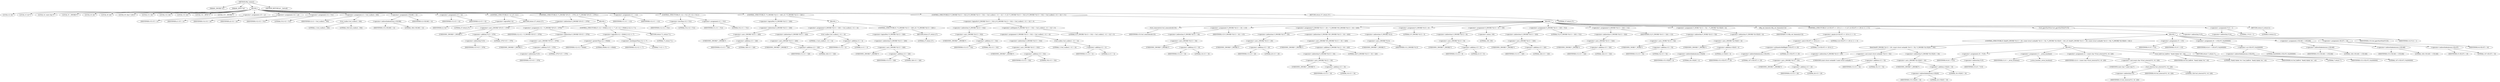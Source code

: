 digraph tftp_connect {  
"1000113" [label = "(METHOD,tftp_connect)" ]
"1000114" [label = "(PARAM,_DWORD *a1)" ]
"1000115" [label = "(PARAM,_BYTE *a2)" ]
"1000116" [label = "(BLOCK,,)" ]
"1000117" [label = "(LOCAL,v2: int)" ]
"1000118" [label = "(LOCAL,v3: int *)" ]
"1000119" [label = "(LOCAL,v4: const char *)" ]
"1000120" [label = "(LOCAL,v5: _DWORD *)" ]
"1000121" [label = "(LOCAL,v6: int)" ]
"1000122" [label = "(LOCAL,v8: int)" ]
"1000123" [label = "(LOCAL,v9: char [ 128 ])" ]
"1000124" [label = "(LOCAL,v11: int)" ]
"1000125" [label = "(LOCAL,v12: int)" ]
"1000126" [label = "(LOCAL,v13: int)" ]
"1000127" [label = "(LOCAL,v14: _BYTE *)" ]
"1000128" [label = "(LOCAL,v15: _DWORD *)" ]
"1000129" [label = "(<operator>.assignment,v15 = a1)" ]
"1000130" [label = "(IDENTIFIER,v15,v15 = a1)" ]
"1000131" [label = "(IDENTIFIER,a1,v15 = a1)" ]
"1000132" [label = "(<operator>.assignment,v14 = a2)" ]
"1000133" [label = "(IDENTIFIER,v14,v14 = a2)" ]
"1000134" [label = "(IDENTIFIER,a2,v14 = a2)" ]
"1000135" [label = "(<operator>.assignment,v12 = 512)" ]
"1000136" [label = "(IDENTIFIER,v12,v12 = 512)" ]
"1000137" [label = "(LITERAL,512,v12 = 512)" ]
"1000138" [label = "(<operator>.assignment,v2 = Curl_ccalloc(1, 336))" ]
"1000139" [label = "(IDENTIFIER,v2,v2 = Curl_ccalloc(1, 336))" ]
"1000140" [label = "(Curl_ccalloc,Curl_ccalloc(1, 336))" ]
"1000141" [label = "(LITERAL,1,Curl_ccalloc(1, 336))" ]
"1000142" [label = "(LITERAL,336,Curl_ccalloc(1, 336))" ]
"1000143" [label = "(<operator>.assignment,v15[188] = v2)" ]
"1000144" [label = "(<operator>.indirectIndexAccess,v15[188])" ]
"1000145" [label = "(IDENTIFIER,v15,v15[188] = v2)" ]
"1000146" [label = "(LITERAL,188,v15[188] = v2)" ]
"1000147" [label = "(IDENTIFIER,v2,v15[188] = v2)" ]
"1000148" [label = "(<operator>.assignment,v13 = v2)" ]
"1000149" [label = "(IDENTIFIER,v13,v13 = v2)" ]
"1000150" [label = "(IDENTIFIER,v2,v13 = v2)" ]
"1000151" [label = "(CONTROL_STRUCTURE,if ( !v2 ),if ( !v2 ))" ]
"1000152" [label = "(<operator>.logicalNot,!v2)" ]
"1000153" [label = "(IDENTIFIER,v2,!v2)" ]
"1000154" [label = "(RETURN,return 27;,return 27;)" ]
"1000155" [label = "(LITERAL,27,return 27;)" ]
"1000156" [label = "(CONTROL_STRUCTURE,if ( *(_DWORD *)(*v15 + 1576) ),if ( *(_DWORD *)(*v15 + 1576) ))" ]
"1000157" [label = "(<operator>.indirection,*(_DWORD *)(*v15 + 1576))" ]
"1000158" [label = "(<operator>.cast,(_DWORD *)(*v15 + 1576))" ]
"1000159" [label = "(UNKNOWN,_DWORD *,_DWORD *)" ]
"1000160" [label = "(<operator>.addition,*v15 + 1576)" ]
"1000161" [label = "(<operator>.indirection,*v15)" ]
"1000162" [label = "(IDENTIFIER,v15,*v15 + 1576)" ]
"1000163" [label = "(LITERAL,1576,*v15 + 1576)" ]
"1000164" [label = "(BLOCK,,)" ]
"1000165" [label = "(<operator>.assignment,v12 = *(_DWORD *)(*v15 + 1576))" ]
"1000166" [label = "(IDENTIFIER,v12,v12 = *(_DWORD *)(*v15 + 1576))" ]
"1000167" [label = "(<operator>.indirection,*(_DWORD *)(*v15 + 1576))" ]
"1000168" [label = "(<operator>.cast,(_DWORD *)(*v15 + 1576))" ]
"1000169" [label = "(UNKNOWN,_DWORD *,_DWORD *)" ]
"1000170" [label = "(<operator>.addition,*v15 + 1576)" ]
"1000171" [label = "(<operator>.indirection,*v15)" ]
"1000172" [label = "(IDENTIFIER,v15,*v15 + 1576)" ]
"1000173" [label = "(LITERAL,1576,*v15 + 1576)" ]
"1000174" [label = "(CONTROL_STRUCTURE,if ( v12 > 65464 || v12 <= 7 ),if ( v12 > 65464 || v12 <= 7 ))" ]
"1000175" [label = "(<operator>.logicalOr,v12 > 65464 || v12 <= 7)" ]
"1000176" [label = "(<operator>.greaterThan,v12 > 65464)" ]
"1000177" [label = "(IDENTIFIER,v12,v12 > 65464)" ]
"1000178" [label = "(LITERAL,65464,v12 > 65464)" ]
"1000179" [label = "(<operator>.lessEqualsThan,v12 <= 7)" ]
"1000180" [label = "(IDENTIFIER,v12,v12 <= 7)" ]
"1000181" [label = "(LITERAL,7,v12 <= 7)" ]
"1000182" [label = "(RETURN,return 71;,return 71;)" ]
"1000183" [label = "(LITERAL,71,return 71;)" ]
"1000184" [label = "(<operator>.assignment,v11 = v12)" ]
"1000185" [label = "(IDENTIFIER,v11,v11 = v12)" ]
"1000186" [label = "(IDENTIFIER,v12,v11 = v12)" ]
"1000187" [label = "(CONTROL_STRUCTURE,if ( v12 < 512 ),if ( v12 < 512 ))" ]
"1000188" [label = "(<operator>.lessThan,v12 < 512)" ]
"1000189" [label = "(IDENTIFIER,v12,v12 < 512)" ]
"1000190" [label = "(LITERAL,512,v12 < 512)" ]
"1000191" [label = "(<operator>.assignment,v11 = 512)" ]
"1000192" [label = "(IDENTIFIER,v11,v11 = 512)" ]
"1000193" [label = "(LITERAL,512,v11 = 512)" ]
"1000194" [label = "(CONTROL_STRUCTURE,if ( !*(_DWORD *)(v13 + 328) ),if ( !*(_DWORD *)(v13 + 328) ))" ]
"1000195" [label = "(<operator>.logicalNot,!*(_DWORD *)(v13 + 328))" ]
"1000196" [label = "(<operator>.indirection,*(_DWORD *)(v13 + 328))" ]
"1000197" [label = "(<operator>.cast,(_DWORD *)(v13 + 328))" ]
"1000198" [label = "(UNKNOWN,_DWORD *,_DWORD *)" ]
"1000199" [label = "(<operator>.addition,v13 + 328)" ]
"1000200" [label = "(IDENTIFIER,v13,v13 + 328)" ]
"1000201" [label = "(LITERAL,328,v13 + 328)" ]
"1000202" [label = "(BLOCK,,)" ]
"1000203" [label = "(<operator>.assignment,*(_DWORD *)(v13 + 328) = Curl_ccalloc(1, v11 + 4))" ]
"1000204" [label = "(<operator>.indirection,*(_DWORD *)(v13 + 328))" ]
"1000205" [label = "(<operator>.cast,(_DWORD *)(v13 + 328))" ]
"1000206" [label = "(UNKNOWN,_DWORD *,_DWORD *)" ]
"1000207" [label = "(<operator>.addition,v13 + 328)" ]
"1000208" [label = "(IDENTIFIER,v13,v13 + 328)" ]
"1000209" [label = "(LITERAL,328,v13 + 328)" ]
"1000210" [label = "(Curl_ccalloc,Curl_ccalloc(1, v11 + 4))" ]
"1000211" [label = "(LITERAL,1,Curl_ccalloc(1, v11 + 4))" ]
"1000212" [label = "(<operator>.addition,v11 + 4)" ]
"1000213" [label = "(IDENTIFIER,v11,v11 + 4)" ]
"1000214" [label = "(LITERAL,4,v11 + 4)" ]
"1000215" [label = "(CONTROL_STRUCTURE,if ( !*(_DWORD *)(v13 + 328) ),if ( !*(_DWORD *)(v13 + 328) ))" ]
"1000216" [label = "(<operator>.logicalNot,!*(_DWORD *)(v13 + 328))" ]
"1000217" [label = "(<operator>.indirection,*(_DWORD *)(v13 + 328))" ]
"1000218" [label = "(<operator>.cast,(_DWORD *)(v13 + 328))" ]
"1000219" [label = "(UNKNOWN,_DWORD *,_DWORD *)" ]
"1000220" [label = "(<operator>.addition,v13 + 328)" ]
"1000221" [label = "(IDENTIFIER,v13,v13 + 328)" ]
"1000222" [label = "(LITERAL,328,v13 + 328)" ]
"1000223" [label = "(RETURN,return 27;,return 27;)" ]
"1000224" [label = "(LITERAL,27,return 27;)" ]
"1000225" [label = "(CONTROL_STRUCTURE,if ( *(_DWORD *)(v13 + 332) || (*(_DWORD *)(v13 + 332) = Curl_ccalloc(1, v11 + 4)) != 0 ),if ( *(_DWORD *)(v13 + 332) || (*(_DWORD *)(v13 + 332) = Curl_ccalloc(1, v11 + 4)) != 0 ))" ]
"1000226" [label = "(<operator>.logicalOr,*(_DWORD *)(v13 + 332) || (*(_DWORD *)(v13 + 332) = Curl_ccalloc(1, v11 + 4)) != 0)" ]
"1000227" [label = "(<operator>.indirection,*(_DWORD *)(v13 + 332))" ]
"1000228" [label = "(<operator>.cast,(_DWORD *)(v13 + 332))" ]
"1000229" [label = "(UNKNOWN,_DWORD *,_DWORD *)" ]
"1000230" [label = "(<operator>.addition,v13 + 332)" ]
"1000231" [label = "(IDENTIFIER,v13,v13 + 332)" ]
"1000232" [label = "(LITERAL,332,v13 + 332)" ]
"1000233" [label = "(<operator>.notEquals,(*(_DWORD *)(v13 + 332) = Curl_ccalloc(1, v11 + 4)) != 0)" ]
"1000234" [label = "(<operator>.assignment,*(_DWORD *)(v13 + 332) = Curl_ccalloc(1, v11 + 4))" ]
"1000235" [label = "(<operator>.indirection,*(_DWORD *)(v13 + 332))" ]
"1000236" [label = "(<operator>.cast,(_DWORD *)(v13 + 332))" ]
"1000237" [label = "(UNKNOWN,_DWORD *,_DWORD *)" ]
"1000238" [label = "(<operator>.addition,v13 + 332)" ]
"1000239" [label = "(IDENTIFIER,v13,v13 + 332)" ]
"1000240" [label = "(LITERAL,332,v13 + 332)" ]
"1000241" [label = "(Curl_ccalloc,Curl_ccalloc(1, v11 + 4))" ]
"1000242" [label = "(LITERAL,1,Curl_ccalloc(1, v11 + 4))" ]
"1000243" [label = "(<operator>.addition,v11 + 4)" ]
"1000244" [label = "(IDENTIFIER,v11,v11 + 4)" ]
"1000245" [label = "(LITERAL,4,v11 + 4)" ]
"1000246" [label = "(LITERAL,0,(*(_DWORD *)(v13 + 332) = Curl_ccalloc(1, v11 + 4)) != 0)" ]
"1000247" [label = "(BLOCK,,)" ]
"1000248" [label = "(Curl_conncontrol,Curl_conncontrol(v15))" ]
"1000249" [label = "(IDENTIFIER,v15,Curl_conncontrol(v15))" ]
"1000250" [label = "(<operator>.assignment,*(_DWORD *)(v13 + 16) = v15)" ]
"1000251" [label = "(<operator>.indirection,*(_DWORD *)(v13 + 16))" ]
"1000252" [label = "(<operator>.cast,(_DWORD *)(v13 + 16))" ]
"1000253" [label = "(UNKNOWN,_DWORD *,_DWORD *)" ]
"1000254" [label = "(<operator>.addition,v13 + 16)" ]
"1000255" [label = "(IDENTIFIER,v13,v13 + 16)" ]
"1000256" [label = "(LITERAL,16,v13 + 16)" ]
"1000257" [label = "(IDENTIFIER,v15,*(_DWORD *)(v13 + 16) = v15)" ]
"1000258" [label = "(<operator>.assignment,*(_DWORD *)(v13 + 20) = *(_DWORD *)(*(_DWORD *)(v13 + 16) + 420))" ]
"1000259" [label = "(<operator>.indirection,*(_DWORD *)(v13 + 20))" ]
"1000260" [label = "(<operator>.cast,(_DWORD *)(v13 + 20))" ]
"1000261" [label = "(UNKNOWN,_DWORD *,_DWORD *)" ]
"1000262" [label = "(<operator>.addition,v13 + 20)" ]
"1000263" [label = "(IDENTIFIER,v13,v13 + 20)" ]
"1000264" [label = "(LITERAL,20,v13 + 20)" ]
"1000265" [label = "(<operator>.indirection,*(_DWORD *)(*(_DWORD *)(v13 + 16) + 420))" ]
"1000266" [label = "(<operator>.cast,(_DWORD *)(*(_DWORD *)(v13 + 16) + 420))" ]
"1000267" [label = "(UNKNOWN,_DWORD *,_DWORD *)" ]
"1000268" [label = "(<operator>.addition,*(_DWORD *)(v13 + 16) + 420)" ]
"1000269" [label = "(<operator>.indirection,*(_DWORD *)(v13 + 16))" ]
"1000270" [label = "(<operator>.cast,(_DWORD *)(v13 + 16))" ]
"1000271" [label = "(UNKNOWN,_DWORD *,_DWORD *)" ]
"1000272" [label = "(<operator>.addition,v13 + 16)" ]
"1000273" [label = "(IDENTIFIER,v13,v13 + 16)" ]
"1000274" [label = "(LITERAL,16,v13 + 16)" ]
"1000275" [label = "(LITERAL,420,*(_DWORD *)(v13 + 16) + 420)" ]
"1000276" [label = "(<operator>.assignment,*(_DWORD *)v13 = 0)" ]
"1000277" [label = "(<operator>.indirection,*(_DWORD *)v13)" ]
"1000278" [label = "(<operator>.cast,(_DWORD *)v13)" ]
"1000279" [label = "(UNKNOWN,_DWORD *,_DWORD *)" ]
"1000280" [label = "(IDENTIFIER,v13,(_DWORD *)v13)" ]
"1000281" [label = "(LITERAL,0,*(_DWORD *)v13 = 0)" ]
"1000282" [label = "(<operator>.assignment,*(_DWORD *)(v13 + 8) = -100)" ]
"1000283" [label = "(<operator>.indirection,*(_DWORD *)(v13 + 8))" ]
"1000284" [label = "(<operator>.cast,(_DWORD *)(v13 + 8))" ]
"1000285" [label = "(UNKNOWN,_DWORD *,_DWORD *)" ]
"1000286" [label = "(<operator>.addition,v13 + 8)" ]
"1000287" [label = "(IDENTIFIER,v13,v13 + 8)" ]
"1000288" [label = "(LITERAL,8,v13 + 8)" ]
"1000289" [label = "(<operator>.minus,-100)" ]
"1000290" [label = "(LITERAL,100,-100)" ]
"1000291" [label = "(<operator>.assignment,*(_DWORD *)(v13 + 320) = 512)" ]
"1000292" [label = "(<operator>.indirection,*(_DWORD *)(v13 + 320))" ]
"1000293" [label = "(<operator>.cast,(_DWORD *)(v13 + 320))" ]
"1000294" [label = "(UNKNOWN,_DWORD *,_DWORD *)" ]
"1000295" [label = "(<operator>.addition,v13 + 320)" ]
"1000296" [label = "(IDENTIFIER,v13,v13 + 320)" ]
"1000297" [label = "(LITERAL,320,v13 + 320)" ]
"1000298" [label = "(LITERAL,512,*(_DWORD *)(v13 + 320) = 512)" ]
"1000299" [label = "(<operator>.assignment,*(_DWORD *)(v13 + 324) = v12)" ]
"1000300" [label = "(<operator>.indirection,*(_DWORD *)(v13 + 324))" ]
"1000301" [label = "(<operator>.cast,(_DWORD *)(v13 + 324))" ]
"1000302" [label = "(UNKNOWN,_DWORD *,_DWORD *)" ]
"1000303" [label = "(<operator>.addition,v13 + 324)" ]
"1000304" [label = "(IDENTIFIER,v13,v13 + 324)" ]
"1000305" [label = "(LITERAL,324,v13 + 324)" ]
"1000306" [label = "(IDENTIFIER,v12,*(_DWORD *)(v13 + 324) = v12)" ]
"1000307" [label = "(<operator>.assignment,*(_WORD *)(v13 + 52) = *(_DWORD *)(v15[20] + 4))" ]
"1000308" [label = "(<operator>.indirection,*(_WORD *)(v13 + 52))" ]
"1000309" [label = "(<operator>.cast,(_WORD *)(v13 + 52))" ]
"1000310" [label = "(UNKNOWN,_WORD *,_WORD *)" ]
"1000311" [label = "(<operator>.addition,v13 + 52)" ]
"1000312" [label = "(IDENTIFIER,v13,v13 + 52)" ]
"1000313" [label = "(LITERAL,52,v13 + 52)" ]
"1000314" [label = "(<operator>.indirection,*(_DWORD *)(v15[20] + 4))" ]
"1000315" [label = "(<operator>.cast,(_DWORD *)(v15[20] + 4))" ]
"1000316" [label = "(UNKNOWN,_DWORD *,_DWORD *)" ]
"1000317" [label = "(<operator>.addition,v15[20] + 4)" ]
"1000318" [label = "(<operator>.indirectIndexAccess,v15[20])" ]
"1000319" [label = "(IDENTIFIER,v15,v15[20] + 4)" ]
"1000320" [label = "(LITERAL,20,v15[20] + 4)" ]
"1000321" [label = "(LITERAL,4,v15[20] + 4)" ]
"1000322" [label = "(tftp_set_timeouts,tftp_set_timeouts(v13))" ]
"1000323" [label = "(IDENTIFIER,v13,tftp_set_timeouts(v13))" ]
"1000324" [label = "(CONTROL_STRUCTURE,if ( ((v15[147] >> 25) & 1) == 0 ),if ( ((v15[147] >> 25) & 1) == 0 ))" ]
"1000325" [label = "(<operator>.equals,((v15[147] >> 25) & 1) == 0)" ]
"1000326" [label = "(<operator>.and,(v15[147] >> 25) & 1)" ]
"1000327" [label = "(<operator>.arithmeticShiftRight,v15[147] >> 25)" ]
"1000328" [label = "(<operator>.indirectIndexAccess,v15[147])" ]
"1000329" [label = "(IDENTIFIER,v15,v15[147] >> 25)" ]
"1000330" [label = "(LITERAL,147,v15[147] >> 25)" ]
"1000331" [label = "(LITERAL,25,v15[147] >> 25)" ]
"1000332" [label = "(LITERAL,1,(v15[147] >> 25) & 1)" ]
"1000333" [label = "(LITERAL,0,((v15[147] >> 25) & 1) == 0)" ]
"1000334" [label = "(BLOCK,,)" ]
"1000335" [label = "(CONTROL_STRUCTURE,if ( bind(*(_DWORD *)(v13 + 20), (const struct sockaddr *)(v13 + 52), *(_DWORD *)(v15[20] + 16)) ),if ( bind(*(_DWORD *)(v13 + 20), (const struct sockaddr *)(v13 + 52), *(_DWORD *)(v15[20] + 16)) ))" ]
"1000336" [label = "(bind,bind(*(_DWORD *)(v13 + 20), (const struct sockaddr *)(v13 + 52), *(_DWORD *)(v15[20] + 16)))" ]
"1000337" [label = "(<operator>.indirection,*(_DWORD *)(v13 + 20))" ]
"1000338" [label = "(<operator>.cast,(_DWORD *)(v13 + 20))" ]
"1000339" [label = "(UNKNOWN,_DWORD *,_DWORD *)" ]
"1000340" [label = "(<operator>.addition,v13 + 20)" ]
"1000341" [label = "(IDENTIFIER,v13,v13 + 20)" ]
"1000342" [label = "(LITERAL,20,v13 + 20)" ]
"1000343" [label = "(<operator>.cast,(const struct sockaddr *)(v13 + 52))" ]
"1000344" [label = "(UNKNOWN,const struct sockaddr *,const struct sockaddr *)" ]
"1000345" [label = "(<operator>.addition,v13 + 52)" ]
"1000346" [label = "(IDENTIFIER,v13,v13 + 52)" ]
"1000347" [label = "(LITERAL,52,v13 + 52)" ]
"1000348" [label = "(<operator>.indirection,*(_DWORD *)(v15[20] + 16))" ]
"1000349" [label = "(<operator>.cast,(_DWORD *)(v15[20] + 16))" ]
"1000350" [label = "(UNKNOWN,_DWORD *,_DWORD *)" ]
"1000351" [label = "(<operator>.addition,v15[20] + 16)" ]
"1000352" [label = "(<operator>.indirectIndexAccess,v15[20])" ]
"1000353" [label = "(IDENTIFIER,v15,v15[20] + 16)" ]
"1000354" [label = "(LITERAL,20,v15[20] + 16)" ]
"1000355" [label = "(LITERAL,16,v15[20] + 16)" ]
"1000356" [label = "(BLOCK,,)" ]
"1000357" [label = "(<operator>.assignment,v8 = *v15)" ]
"1000358" [label = "(IDENTIFIER,v8,v8 = *v15)" ]
"1000359" [label = "(<operator>.indirection,*v15)" ]
"1000360" [label = "(IDENTIFIER,v15,v8 = *v15)" ]
"1000361" [label = "(<operator>.assignment,v3 = _errno_location())" ]
"1000362" [label = "(IDENTIFIER,v3,v3 = _errno_location())" ]
"1000363" [label = "(_errno_location,_errno_location())" ]
"1000364" [label = "(<operator>.assignment,v4 = (const char *)Curl_strerror(*v3, v9, 128))" ]
"1000365" [label = "(IDENTIFIER,v4,v4 = (const char *)Curl_strerror(*v3, v9, 128))" ]
"1000366" [label = "(<operator>.cast,(const char *)Curl_strerror(*v3, v9, 128))" ]
"1000367" [label = "(UNKNOWN,const char *,const char *)" ]
"1000368" [label = "(Curl_strerror,Curl_strerror(*v3, v9, 128))" ]
"1000369" [label = "(<operator>.indirection,*v3)" ]
"1000370" [label = "(IDENTIFIER,v3,Curl_strerror(*v3, v9, 128))" ]
"1000371" [label = "(IDENTIFIER,v9,Curl_strerror(*v3, v9, 128))" ]
"1000372" [label = "(LITERAL,128,Curl_strerror(*v3, v9, 128))" ]
"1000373" [label = "(Curl_failf,Curl_failf(v8, \"bind() failed; %s\", v4))" ]
"1000374" [label = "(IDENTIFIER,v8,Curl_failf(v8, \"bind() failed; %s\", v4))" ]
"1000375" [label = "(LITERAL,\"bind() failed; %s\",Curl_failf(v8, \"bind() failed; %s\", v4))" ]
"1000376" [label = "(IDENTIFIER,v4,Curl_failf(v8, \"bind() failed; %s\", v4))" ]
"1000377" [label = "(RETURN,return 7;,return 7;)" ]
"1000378" [label = "(LITERAL,7,return 7;)" ]
"1000379" [label = "(<operator>.assignment,v5 = v15)" ]
"1000380" [label = "(IDENTIFIER,v5,v5 = v15)" ]
"1000381" [label = "(IDENTIFIER,v15,v5 = v15)" ]
"1000382" [label = "(<operator>.assignment,v6 = v15[147] | 0x2000000)" ]
"1000383" [label = "(IDENTIFIER,v6,v6 = v15[147] | 0x2000000)" ]
"1000384" [label = "(<operator>.or,v15[147] | 0x2000000)" ]
"1000385" [label = "(<operator>.indirectIndexAccess,v15[147])" ]
"1000386" [label = "(IDENTIFIER,v15,v15[147] | 0x2000000)" ]
"1000387" [label = "(LITERAL,147,v15[147] | 0x2000000)" ]
"1000388" [label = "(LITERAL,0x2000000,v15[147] | 0x2000000)" ]
"1000389" [label = "(<operator>.assignment,v15[148] = v15[148])" ]
"1000390" [label = "(<operator>.indirectIndexAccess,v15[148])" ]
"1000391" [label = "(IDENTIFIER,v15,v15[148] = v15[148])" ]
"1000392" [label = "(LITERAL,148,v15[148] = v15[148])" ]
"1000393" [label = "(<operator>.indirectIndexAccess,v15[148])" ]
"1000394" [label = "(IDENTIFIER,v15,v15[148] = v15[148])" ]
"1000395" [label = "(LITERAL,148,v15[148] = v15[148])" ]
"1000396" [label = "(<operator>.assignment,v5[147] = v6)" ]
"1000397" [label = "(<operator>.indirectIndexAccess,v5[147])" ]
"1000398" [label = "(IDENTIFIER,v5,v5[147] = v6)" ]
"1000399" [label = "(LITERAL,147,v5[147] = v6)" ]
"1000400" [label = "(IDENTIFIER,v6,v5[147] = v6)" ]
"1000401" [label = "(Curl_pgrsStartNow,Curl_pgrsStartNow(*v15))" ]
"1000402" [label = "(<operator>.indirection,*v15)" ]
"1000403" [label = "(IDENTIFIER,v15,Curl_pgrsStartNow(*v15))" ]
"1000404" [label = "(<operator>.assignment,*v14 = 1)" ]
"1000405" [label = "(<operator>.indirection,*v14)" ]
"1000406" [label = "(IDENTIFIER,v14,*v14 = 1)" ]
"1000407" [label = "(LITERAL,1,*v14 = 1)" ]
"1000408" [label = "(RETURN,return 0;,return 0;)" ]
"1000409" [label = "(LITERAL,0,return 0;)" ]
"1000410" [label = "(RETURN,return 27;,return 27;)" ]
"1000411" [label = "(LITERAL,27,return 27;)" ]
"1000412" [label = "(METHOD_RETURN,int __fastcall)" ]
  "1000113" -> "1000114" 
  "1000113" -> "1000115" 
  "1000113" -> "1000116" 
  "1000113" -> "1000412" 
  "1000116" -> "1000117" 
  "1000116" -> "1000118" 
  "1000116" -> "1000119" 
  "1000116" -> "1000120" 
  "1000116" -> "1000121" 
  "1000116" -> "1000122" 
  "1000116" -> "1000123" 
  "1000116" -> "1000124" 
  "1000116" -> "1000125" 
  "1000116" -> "1000126" 
  "1000116" -> "1000127" 
  "1000116" -> "1000128" 
  "1000116" -> "1000129" 
  "1000116" -> "1000132" 
  "1000116" -> "1000135" 
  "1000116" -> "1000138" 
  "1000116" -> "1000143" 
  "1000116" -> "1000148" 
  "1000116" -> "1000151" 
  "1000116" -> "1000156" 
  "1000116" -> "1000184" 
  "1000116" -> "1000187" 
  "1000116" -> "1000194" 
  "1000116" -> "1000225" 
  "1000116" -> "1000410" 
  "1000129" -> "1000130" 
  "1000129" -> "1000131" 
  "1000132" -> "1000133" 
  "1000132" -> "1000134" 
  "1000135" -> "1000136" 
  "1000135" -> "1000137" 
  "1000138" -> "1000139" 
  "1000138" -> "1000140" 
  "1000140" -> "1000141" 
  "1000140" -> "1000142" 
  "1000143" -> "1000144" 
  "1000143" -> "1000147" 
  "1000144" -> "1000145" 
  "1000144" -> "1000146" 
  "1000148" -> "1000149" 
  "1000148" -> "1000150" 
  "1000151" -> "1000152" 
  "1000151" -> "1000154" 
  "1000152" -> "1000153" 
  "1000154" -> "1000155" 
  "1000156" -> "1000157" 
  "1000156" -> "1000164" 
  "1000157" -> "1000158" 
  "1000158" -> "1000159" 
  "1000158" -> "1000160" 
  "1000160" -> "1000161" 
  "1000160" -> "1000163" 
  "1000161" -> "1000162" 
  "1000164" -> "1000165" 
  "1000164" -> "1000174" 
  "1000165" -> "1000166" 
  "1000165" -> "1000167" 
  "1000167" -> "1000168" 
  "1000168" -> "1000169" 
  "1000168" -> "1000170" 
  "1000170" -> "1000171" 
  "1000170" -> "1000173" 
  "1000171" -> "1000172" 
  "1000174" -> "1000175" 
  "1000174" -> "1000182" 
  "1000175" -> "1000176" 
  "1000175" -> "1000179" 
  "1000176" -> "1000177" 
  "1000176" -> "1000178" 
  "1000179" -> "1000180" 
  "1000179" -> "1000181" 
  "1000182" -> "1000183" 
  "1000184" -> "1000185" 
  "1000184" -> "1000186" 
  "1000187" -> "1000188" 
  "1000187" -> "1000191" 
  "1000188" -> "1000189" 
  "1000188" -> "1000190" 
  "1000191" -> "1000192" 
  "1000191" -> "1000193" 
  "1000194" -> "1000195" 
  "1000194" -> "1000202" 
  "1000195" -> "1000196" 
  "1000196" -> "1000197" 
  "1000197" -> "1000198" 
  "1000197" -> "1000199" 
  "1000199" -> "1000200" 
  "1000199" -> "1000201" 
  "1000202" -> "1000203" 
  "1000202" -> "1000215" 
  "1000203" -> "1000204" 
  "1000203" -> "1000210" 
  "1000204" -> "1000205" 
  "1000205" -> "1000206" 
  "1000205" -> "1000207" 
  "1000207" -> "1000208" 
  "1000207" -> "1000209" 
  "1000210" -> "1000211" 
  "1000210" -> "1000212" 
  "1000212" -> "1000213" 
  "1000212" -> "1000214" 
  "1000215" -> "1000216" 
  "1000215" -> "1000223" 
  "1000216" -> "1000217" 
  "1000217" -> "1000218" 
  "1000218" -> "1000219" 
  "1000218" -> "1000220" 
  "1000220" -> "1000221" 
  "1000220" -> "1000222" 
  "1000223" -> "1000224" 
  "1000225" -> "1000226" 
  "1000225" -> "1000247" 
  "1000226" -> "1000227" 
  "1000226" -> "1000233" 
  "1000227" -> "1000228" 
  "1000228" -> "1000229" 
  "1000228" -> "1000230" 
  "1000230" -> "1000231" 
  "1000230" -> "1000232" 
  "1000233" -> "1000234" 
  "1000233" -> "1000246" 
  "1000234" -> "1000235" 
  "1000234" -> "1000241" 
  "1000235" -> "1000236" 
  "1000236" -> "1000237" 
  "1000236" -> "1000238" 
  "1000238" -> "1000239" 
  "1000238" -> "1000240" 
  "1000241" -> "1000242" 
  "1000241" -> "1000243" 
  "1000243" -> "1000244" 
  "1000243" -> "1000245" 
  "1000247" -> "1000248" 
  "1000247" -> "1000250" 
  "1000247" -> "1000258" 
  "1000247" -> "1000276" 
  "1000247" -> "1000282" 
  "1000247" -> "1000291" 
  "1000247" -> "1000299" 
  "1000247" -> "1000307" 
  "1000247" -> "1000322" 
  "1000247" -> "1000324" 
  "1000247" -> "1000401" 
  "1000247" -> "1000404" 
  "1000247" -> "1000408" 
  "1000248" -> "1000249" 
  "1000250" -> "1000251" 
  "1000250" -> "1000257" 
  "1000251" -> "1000252" 
  "1000252" -> "1000253" 
  "1000252" -> "1000254" 
  "1000254" -> "1000255" 
  "1000254" -> "1000256" 
  "1000258" -> "1000259" 
  "1000258" -> "1000265" 
  "1000259" -> "1000260" 
  "1000260" -> "1000261" 
  "1000260" -> "1000262" 
  "1000262" -> "1000263" 
  "1000262" -> "1000264" 
  "1000265" -> "1000266" 
  "1000266" -> "1000267" 
  "1000266" -> "1000268" 
  "1000268" -> "1000269" 
  "1000268" -> "1000275" 
  "1000269" -> "1000270" 
  "1000270" -> "1000271" 
  "1000270" -> "1000272" 
  "1000272" -> "1000273" 
  "1000272" -> "1000274" 
  "1000276" -> "1000277" 
  "1000276" -> "1000281" 
  "1000277" -> "1000278" 
  "1000278" -> "1000279" 
  "1000278" -> "1000280" 
  "1000282" -> "1000283" 
  "1000282" -> "1000289" 
  "1000283" -> "1000284" 
  "1000284" -> "1000285" 
  "1000284" -> "1000286" 
  "1000286" -> "1000287" 
  "1000286" -> "1000288" 
  "1000289" -> "1000290" 
  "1000291" -> "1000292" 
  "1000291" -> "1000298" 
  "1000292" -> "1000293" 
  "1000293" -> "1000294" 
  "1000293" -> "1000295" 
  "1000295" -> "1000296" 
  "1000295" -> "1000297" 
  "1000299" -> "1000300" 
  "1000299" -> "1000306" 
  "1000300" -> "1000301" 
  "1000301" -> "1000302" 
  "1000301" -> "1000303" 
  "1000303" -> "1000304" 
  "1000303" -> "1000305" 
  "1000307" -> "1000308" 
  "1000307" -> "1000314" 
  "1000308" -> "1000309" 
  "1000309" -> "1000310" 
  "1000309" -> "1000311" 
  "1000311" -> "1000312" 
  "1000311" -> "1000313" 
  "1000314" -> "1000315" 
  "1000315" -> "1000316" 
  "1000315" -> "1000317" 
  "1000317" -> "1000318" 
  "1000317" -> "1000321" 
  "1000318" -> "1000319" 
  "1000318" -> "1000320" 
  "1000322" -> "1000323" 
  "1000324" -> "1000325" 
  "1000324" -> "1000334" 
  "1000325" -> "1000326" 
  "1000325" -> "1000333" 
  "1000326" -> "1000327" 
  "1000326" -> "1000332" 
  "1000327" -> "1000328" 
  "1000327" -> "1000331" 
  "1000328" -> "1000329" 
  "1000328" -> "1000330" 
  "1000334" -> "1000335" 
  "1000334" -> "1000379" 
  "1000334" -> "1000382" 
  "1000334" -> "1000389" 
  "1000334" -> "1000396" 
  "1000335" -> "1000336" 
  "1000335" -> "1000356" 
  "1000336" -> "1000337" 
  "1000336" -> "1000343" 
  "1000336" -> "1000348" 
  "1000337" -> "1000338" 
  "1000338" -> "1000339" 
  "1000338" -> "1000340" 
  "1000340" -> "1000341" 
  "1000340" -> "1000342" 
  "1000343" -> "1000344" 
  "1000343" -> "1000345" 
  "1000345" -> "1000346" 
  "1000345" -> "1000347" 
  "1000348" -> "1000349" 
  "1000349" -> "1000350" 
  "1000349" -> "1000351" 
  "1000351" -> "1000352" 
  "1000351" -> "1000355" 
  "1000352" -> "1000353" 
  "1000352" -> "1000354" 
  "1000356" -> "1000357" 
  "1000356" -> "1000361" 
  "1000356" -> "1000364" 
  "1000356" -> "1000373" 
  "1000356" -> "1000377" 
  "1000357" -> "1000358" 
  "1000357" -> "1000359" 
  "1000359" -> "1000360" 
  "1000361" -> "1000362" 
  "1000361" -> "1000363" 
  "1000364" -> "1000365" 
  "1000364" -> "1000366" 
  "1000366" -> "1000367" 
  "1000366" -> "1000368" 
  "1000368" -> "1000369" 
  "1000368" -> "1000371" 
  "1000368" -> "1000372" 
  "1000369" -> "1000370" 
  "1000373" -> "1000374" 
  "1000373" -> "1000375" 
  "1000373" -> "1000376" 
  "1000377" -> "1000378" 
  "1000379" -> "1000380" 
  "1000379" -> "1000381" 
  "1000382" -> "1000383" 
  "1000382" -> "1000384" 
  "1000384" -> "1000385" 
  "1000384" -> "1000388" 
  "1000385" -> "1000386" 
  "1000385" -> "1000387" 
  "1000389" -> "1000390" 
  "1000389" -> "1000393" 
  "1000390" -> "1000391" 
  "1000390" -> "1000392" 
  "1000393" -> "1000394" 
  "1000393" -> "1000395" 
  "1000396" -> "1000397" 
  "1000396" -> "1000400" 
  "1000397" -> "1000398" 
  "1000397" -> "1000399" 
  "1000401" -> "1000402" 
  "1000402" -> "1000403" 
  "1000404" -> "1000405" 
  "1000404" -> "1000407" 
  "1000405" -> "1000406" 
  "1000408" -> "1000409" 
  "1000410" -> "1000411" 
}
